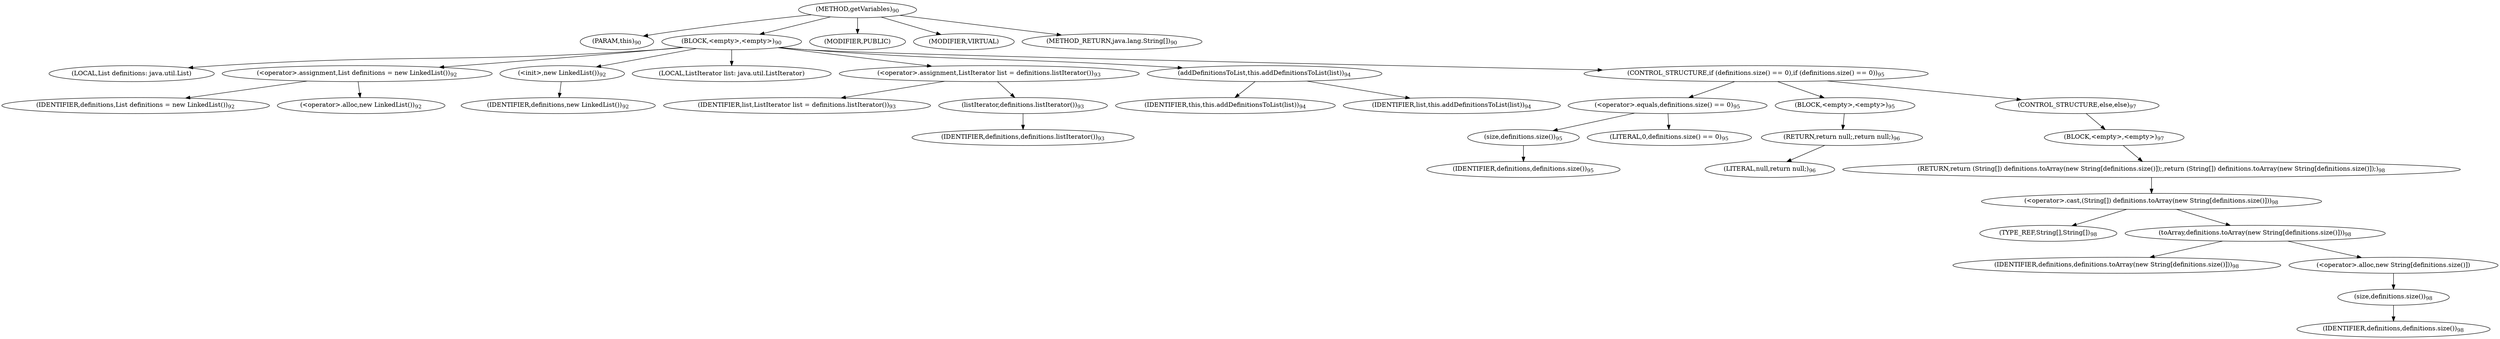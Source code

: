 digraph "getVariables" {  
"147" [label = <(METHOD,getVariables)<SUB>90</SUB>> ]
"6" [label = <(PARAM,this)<SUB>90</SUB>> ]
"148" [label = <(BLOCK,&lt;empty&gt;,&lt;empty&gt;)<SUB>90</SUB>> ]
"4" [label = <(LOCAL,List definitions: java.util.List)> ]
"149" [label = <(&lt;operator&gt;.assignment,List definitions = new LinkedList())<SUB>92</SUB>> ]
"150" [label = <(IDENTIFIER,definitions,List definitions = new LinkedList())<SUB>92</SUB>> ]
"151" [label = <(&lt;operator&gt;.alloc,new LinkedList())<SUB>92</SUB>> ]
"152" [label = <(&lt;init&gt;,new LinkedList())<SUB>92</SUB>> ]
"3" [label = <(IDENTIFIER,definitions,new LinkedList())<SUB>92</SUB>> ]
"153" [label = <(LOCAL,ListIterator list: java.util.ListIterator)> ]
"154" [label = <(&lt;operator&gt;.assignment,ListIterator list = definitions.listIterator())<SUB>93</SUB>> ]
"155" [label = <(IDENTIFIER,list,ListIterator list = definitions.listIterator())<SUB>93</SUB>> ]
"156" [label = <(listIterator,definitions.listIterator())<SUB>93</SUB>> ]
"157" [label = <(IDENTIFIER,definitions,definitions.listIterator())<SUB>93</SUB>> ]
"158" [label = <(addDefinitionsToList,this.addDefinitionsToList(list))<SUB>94</SUB>> ]
"5" [label = <(IDENTIFIER,this,this.addDefinitionsToList(list))<SUB>94</SUB>> ]
"159" [label = <(IDENTIFIER,list,this.addDefinitionsToList(list))<SUB>94</SUB>> ]
"160" [label = <(CONTROL_STRUCTURE,if (definitions.size() == 0),if (definitions.size() == 0))<SUB>95</SUB>> ]
"161" [label = <(&lt;operator&gt;.equals,definitions.size() == 0)<SUB>95</SUB>> ]
"162" [label = <(size,definitions.size())<SUB>95</SUB>> ]
"163" [label = <(IDENTIFIER,definitions,definitions.size())<SUB>95</SUB>> ]
"164" [label = <(LITERAL,0,definitions.size() == 0)<SUB>95</SUB>> ]
"165" [label = <(BLOCK,&lt;empty&gt;,&lt;empty&gt;)<SUB>95</SUB>> ]
"166" [label = <(RETURN,return null;,return null;)<SUB>96</SUB>> ]
"167" [label = <(LITERAL,null,return null;)<SUB>96</SUB>> ]
"168" [label = <(CONTROL_STRUCTURE,else,else)<SUB>97</SUB>> ]
"169" [label = <(BLOCK,&lt;empty&gt;,&lt;empty&gt;)<SUB>97</SUB>> ]
"170" [label = <(RETURN,return (String[]) definitions.toArray(new String[definitions.size()]);,return (String[]) definitions.toArray(new String[definitions.size()]);)<SUB>98</SUB>> ]
"171" [label = <(&lt;operator&gt;.cast,(String[]) definitions.toArray(new String[definitions.size()]))<SUB>98</SUB>> ]
"172" [label = <(TYPE_REF,String[],String[])<SUB>98</SUB>> ]
"173" [label = <(toArray,definitions.toArray(new String[definitions.size()]))<SUB>98</SUB>> ]
"174" [label = <(IDENTIFIER,definitions,definitions.toArray(new String[definitions.size()]))<SUB>98</SUB>> ]
"175" [label = <(&lt;operator&gt;.alloc,new String[definitions.size()])> ]
"176" [label = <(size,definitions.size())<SUB>98</SUB>> ]
"177" [label = <(IDENTIFIER,definitions,definitions.size())<SUB>98</SUB>> ]
"178" [label = <(MODIFIER,PUBLIC)> ]
"179" [label = <(MODIFIER,VIRTUAL)> ]
"180" [label = <(METHOD_RETURN,java.lang.String[])<SUB>90</SUB>> ]
  "147" -> "6" 
  "147" -> "148" 
  "147" -> "178" 
  "147" -> "179" 
  "147" -> "180" 
  "148" -> "4" 
  "148" -> "149" 
  "148" -> "152" 
  "148" -> "153" 
  "148" -> "154" 
  "148" -> "158" 
  "148" -> "160" 
  "149" -> "150" 
  "149" -> "151" 
  "152" -> "3" 
  "154" -> "155" 
  "154" -> "156" 
  "156" -> "157" 
  "158" -> "5" 
  "158" -> "159" 
  "160" -> "161" 
  "160" -> "165" 
  "160" -> "168" 
  "161" -> "162" 
  "161" -> "164" 
  "162" -> "163" 
  "165" -> "166" 
  "166" -> "167" 
  "168" -> "169" 
  "169" -> "170" 
  "170" -> "171" 
  "171" -> "172" 
  "171" -> "173" 
  "173" -> "174" 
  "173" -> "175" 
  "175" -> "176" 
  "176" -> "177" 
}
